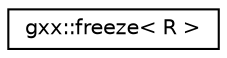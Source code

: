digraph "Graphical Class Hierarchy"
{
  edge [fontname="Helvetica",fontsize="10",labelfontname="Helvetica",labelfontsize="10"];
  node [fontname="Helvetica",fontsize="10",shape=record];
  rankdir="LR";
  Node1 [label="gxx::freeze\< R \>",height=0.2,width=0.4,color="black", fillcolor="white", style="filled",URL="$classgxx_1_1freeze.html"];
}
